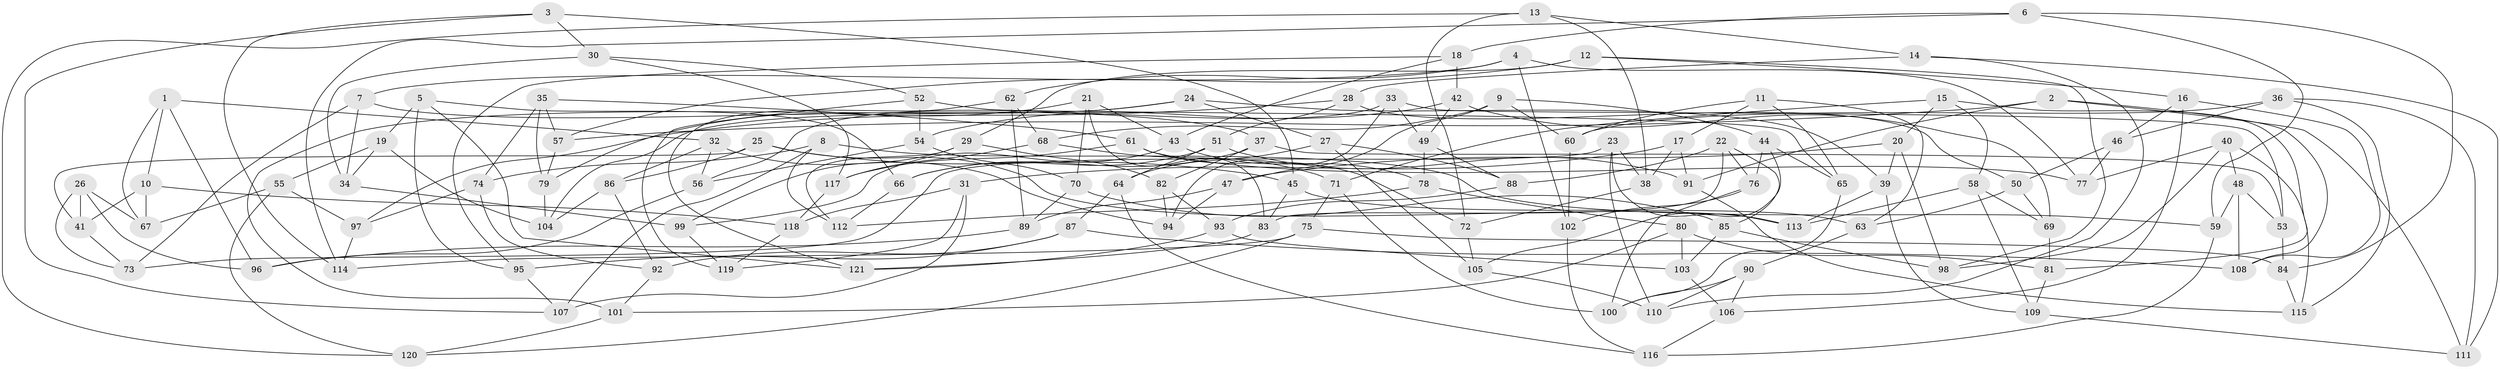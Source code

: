 // coarse degree distribution, {3: 0.06944444444444445, 4: 0.5972222222222222, 5: 0.125, 2: 0.027777777777777776, 7: 0.05555555555555555, 6: 0.041666666666666664, 8: 0.041666666666666664, 9: 0.027777777777777776, 10: 0.013888888888888888}
// Generated by graph-tools (version 1.1) at 2025/02/03/04/25 22:02:59]
// undirected, 121 vertices, 242 edges
graph export_dot {
graph [start="1"]
  node [color=gray90,style=filled];
  1;
  2;
  3;
  4;
  5;
  6;
  7;
  8;
  9;
  10;
  11;
  12;
  13;
  14;
  15;
  16;
  17;
  18;
  19;
  20;
  21;
  22;
  23;
  24;
  25;
  26;
  27;
  28;
  29;
  30;
  31;
  32;
  33;
  34;
  35;
  36;
  37;
  38;
  39;
  40;
  41;
  42;
  43;
  44;
  45;
  46;
  47;
  48;
  49;
  50;
  51;
  52;
  53;
  54;
  55;
  56;
  57;
  58;
  59;
  60;
  61;
  62;
  63;
  64;
  65;
  66;
  67;
  68;
  69;
  70;
  71;
  72;
  73;
  74;
  75;
  76;
  77;
  78;
  79;
  80;
  81;
  82;
  83;
  84;
  85;
  86;
  87;
  88;
  89;
  90;
  91;
  92;
  93;
  94;
  95;
  96;
  97;
  98;
  99;
  100;
  101;
  102;
  103;
  104;
  105;
  106;
  107;
  108;
  109;
  110;
  111;
  112;
  113;
  114;
  115;
  116;
  117;
  118;
  119;
  120;
  121;
  1 -- 10;
  1 -- 96;
  1 -- 32;
  1 -- 67;
  2 -- 91;
  2 -- 57;
  2 -- 108;
  2 -- 111;
  3 -- 114;
  3 -- 45;
  3 -- 107;
  3 -- 30;
  4 -- 102;
  4 -- 7;
  4 -- 77;
  4 -- 62;
  5 -- 95;
  5 -- 19;
  5 -- 66;
  5 -- 121;
  6 -- 84;
  6 -- 18;
  6 -- 59;
  6 -- 114;
  7 -- 34;
  7 -- 37;
  7 -- 73;
  8 -- 107;
  8 -- 59;
  8 -- 74;
  8 -- 112;
  9 -- 60;
  9 -- 68;
  9 -- 44;
  9 -- 47;
  10 -- 118;
  10 -- 67;
  10 -- 41;
  11 -- 17;
  11 -- 63;
  11 -- 60;
  11 -- 65;
  12 -- 16;
  12 -- 29;
  12 -- 57;
  12 -- 98;
  13 -- 72;
  13 -- 14;
  13 -- 120;
  13 -- 38;
  14 -- 111;
  14 -- 28;
  14 -- 110;
  15 -- 71;
  15 -- 81;
  15 -- 58;
  15 -- 20;
  16 -- 106;
  16 -- 108;
  16 -- 46;
  17 -- 38;
  17 -- 31;
  17 -- 91;
  18 -- 43;
  18 -- 42;
  18 -- 95;
  19 -- 104;
  19 -- 34;
  19 -- 55;
  20 -- 39;
  20 -- 98;
  20 -- 47;
  21 -- 83;
  21 -- 43;
  21 -- 70;
  21 -- 79;
  22 -- 76;
  22 -- 83;
  22 -- 88;
  22 -- 85;
  23 -- 73;
  23 -- 110;
  23 -- 113;
  23 -- 38;
  24 -- 39;
  24 -- 27;
  24 -- 101;
  24 -- 104;
  25 -- 86;
  25 -- 41;
  25 -- 45;
  25 -- 113;
  26 -- 67;
  26 -- 96;
  26 -- 73;
  26 -- 41;
  27 -- 88;
  27 -- 64;
  27 -- 105;
  28 -- 97;
  28 -- 50;
  28 -- 51;
  29 -- 99;
  29 -- 112;
  29 -- 82;
  30 -- 52;
  30 -- 34;
  30 -- 117;
  31 -- 107;
  31 -- 119;
  31 -- 118;
  32 -- 56;
  32 -- 86;
  32 -- 94;
  33 -- 49;
  33 -- 94;
  33 -- 56;
  33 -- 53;
  34 -- 99;
  35 -- 57;
  35 -- 74;
  35 -- 61;
  35 -- 79;
  36 -- 111;
  36 -- 60;
  36 -- 115;
  36 -- 46;
  37 -- 53;
  37 -- 82;
  37 -- 66;
  38 -- 72;
  39 -- 113;
  39 -- 109;
  40 -- 48;
  40 -- 115;
  40 -- 77;
  40 -- 98;
  41 -- 73;
  42 -- 54;
  42 -- 49;
  42 -- 69;
  43 -- 78;
  43 -- 99;
  44 -- 76;
  44 -- 65;
  44 -- 105;
  45 -- 83;
  45 -- 63;
  46 -- 77;
  46 -- 50;
  47 -- 94;
  47 -- 89;
  48 -- 108;
  48 -- 59;
  48 -- 53;
  49 -- 88;
  49 -- 78;
  50 -- 63;
  50 -- 69;
  51 -- 66;
  51 -- 64;
  51 -- 91;
  52 -- 54;
  52 -- 65;
  52 -- 119;
  53 -- 84;
  54 -- 56;
  54 -- 70;
  55 -- 97;
  55 -- 120;
  55 -- 67;
  56 -- 96;
  57 -- 79;
  58 -- 69;
  58 -- 113;
  58 -- 109;
  59 -- 116;
  60 -- 102;
  61 -- 77;
  61 -- 117;
  61 -- 72;
  62 -- 68;
  62 -- 121;
  62 -- 89;
  63 -- 90;
  64 -- 87;
  64 -- 116;
  65 -- 100;
  66 -- 112;
  68 -- 71;
  68 -- 117;
  69 -- 81;
  70 -- 89;
  70 -- 85;
  71 -- 100;
  71 -- 75;
  72 -- 105;
  74 -- 97;
  74 -- 92;
  75 -- 120;
  75 -- 84;
  75 -- 114;
  76 -- 102;
  76 -- 100;
  78 -- 112;
  78 -- 80;
  79 -- 104;
  80 -- 101;
  80 -- 103;
  80 -- 81;
  81 -- 109;
  82 -- 93;
  82 -- 94;
  83 -- 121;
  84 -- 115;
  85 -- 98;
  85 -- 103;
  86 -- 92;
  86 -- 104;
  87 -- 95;
  87 -- 108;
  87 -- 92;
  88 -- 93;
  89 -- 96;
  90 -- 110;
  90 -- 100;
  90 -- 106;
  91 -- 115;
  92 -- 101;
  93 -- 103;
  93 -- 121;
  95 -- 107;
  97 -- 114;
  99 -- 119;
  101 -- 120;
  102 -- 116;
  103 -- 106;
  105 -- 110;
  106 -- 116;
  109 -- 111;
  117 -- 118;
  118 -- 119;
}
